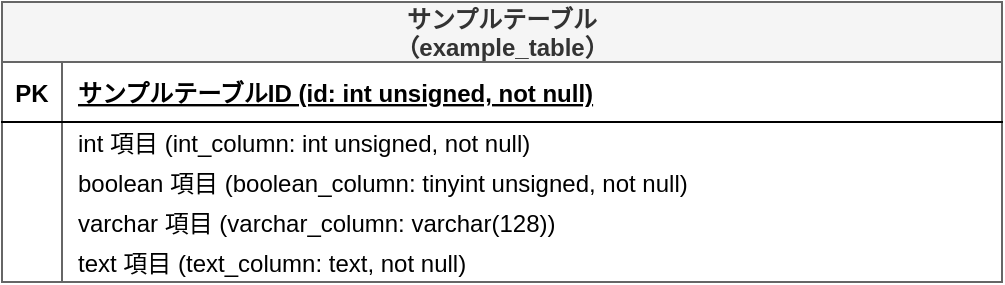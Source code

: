 <mxfile version="15.7.3" type="device"><diagram id="wRlpnG-unAmpRdTyjK6T" name="Page-1"><mxGraphModel dx="965" dy="609" grid="1" gridSize="10" guides="1" tooltips="1" connect="1" arrows="1" fold="1" page="1" pageScale="1" pageWidth="1654" pageHeight="2336" math="0" shadow="0"><root><mxCell id="0"/><mxCell id="1" parent="0"/><mxCell id="8oeIFG9K7cQEKkuaC04Q-52" value="サンプルテーブル&#10;（example_table）" style="shape=table;startSize=30;container=1;collapsible=1;childLayout=tableLayout;fixedRows=1;rowLines=0;fontStyle=1;align=center;resizeLast=1;fillColor=#f5f5f5;strokeColor=#666666;fontColor=#333333;" vertex="1" parent="1"><mxGeometry width="500" height="140" as="geometry"/></mxCell><mxCell id="8oeIFG9K7cQEKkuaC04Q-53" value="" style="shape=partialRectangle;collapsible=0;dropTarget=0;pointerEvents=0;fillColor=none;top=0;left=0;bottom=1;right=0;points=[[0,0.5],[1,0.5]];portConstraint=eastwest;" vertex="1" parent="8oeIFG9K7cQEKkuaC04Q-52"><mxGeometry y="30" width="500" height="30" as="geometry"/></mxCell><mxCell id="8oeIFG9K7cQEKkuaC04Q-54" value="PK" style="shape=partialRectangle;connectable=0;fillColor=none;top=0;left=0;bottom=0;right=0;fontStyle=1;overflow=hidden;" vertex="1" parent="8oeIFG9K7cQEKkuaC04Q-53"><mxGeometry width="30" height="30" as="geometry"><mxRectangle width="30" height="30" as="alternateBounds"/></mxGeometry></mxCell><mxCell id="8oeIFG9K7cQEKkuaC04Q-55" value="サンプルテーブルID (id: int unsigned, not null) " style="shape=partialRectangle;connectable=0;fillColor=none;top=0;left=0;bottom=0;right=0;align=left;spacingLeft=6;fontStyle=5;overflow=hidden;" vertex="1" parent="8oeIFG9K7cQEKkuaC04Q-53"><mxGeometry x="30" width="470" height="30" as="geometry"><mxRectangle width="470" height="30" as="alternateBounds"/></mxGeometry></mxCell><mxCell id="8oeIFG9K7cQEKkuaC04Q-56" value="" style="shape=partialRectangle;collapsible=0;dropTarget=0;pointerEvents=0;fillColor=none;top=0;left=0;bottom=0;right=0;points=[[0,0.5],[1,0.5]];portConstraint=eastwest;" vertex="1" parent="8oeIFG9K7cQEKkuaC04Q-52"><mxGeometry y="60" width="500" height="20" as="geometry"/></mxCell><mxCell id="8oeIFG9K7cQEKkuaC04Q-57" value="" style="shape=partialRectangle;connectable=0;fillColor=none;top=0;left=0;bottom=0;right=0;editable=1;overflow=hidden;" vertex="1" parent="8oeIFG9K7cQEKkuaC04Q-56"><mxGeometry width="30" height="20" as="geometry"><mxRectangle width="30" height="20" as="alternateBounds"/></mxGeometry></mxCell><mxCell id="8oeIFG9K7cQEKkuaC04Q-58" value="int 項目 (int_column: int unsigned, not null) " style="shape=partialRectangle;connectable=0;fillColor=none;top=0;left=0;bottom=0;right=0;align=left;spacingLeft=6;overflow=hidden;" vertex="1" parent="8oeIFG9K7cQEKkuaC04Q-56"><mxGeometry x="30" width="470" height="20" as="geometry"><mxRectangle width="470" height="20" as="alternateBounds"/></mxGeometry></mxCell><mxCell id="8oeIFG9K7cQEKkuaC04Q-59" value="" style="shape=partialRectangle;collapsible=0;dropTarget=0;pointerEvents=0;fillColor=none;top=0;left=0;bottom=0;right=0;points=[[0,0.5],[1,0.5]];portConstraint=eastwest;" vertex="1" parent="8oeIFG9K7cQEKkuaC04Q-52"><mxGeometry y="80" width="500" height="20" as="geometry"/></mxCell><mxCell id="8oeIFG9K7cQEKkuaC04Q-60" value="" style="shape=partialRectangle;connectable=0;fillColor=none;top=0;left=0;bottom=0;right=0;editable=1;overflow=hidden;" vertex="1" parent="8oeIFG9K7cQEKkuaC04Q-59"><mxGeometry width="30" height="20" as="geometry"><mxRectangle width="30" height="20" as="alternateBounds"/></mxGeometry></mxCell><mxCell id="8oeIFG9K7cQEKkuaC04Q-61" value="boolean 項目 (boolean_column: tinyint unsigned, not null) " style="shape=partialRectangle;connectable=0;fillColor=none;top=0;left=0;bottom=0;right=0;align=left;spacingLeft=6;overflow=hidden;" vertex="1" parent="8oeIFG9K7cQEKkuaC04Q-59"><mxGeometry x="30" width="470" height="20" as="geometry"><mxRectangle width="470" height="20" as="alternateBounds"/></mxGeometry></mxCell><mxCell id="8oeIFG9K7cQEKkuaC04Q-62" value="" style="shape=partialRectangle;collapsible=0;dropTarget=0;pointerEvents=0;fillColor=none;top=0;left=0;bottom=0;right=0;points=[[0,0.5],[1,0.5]];portConstraint=eastwest;" vertex="1" parent="8oeIFG9K7cQEKkuaC04Q-52"><mxGeometry y="100" width="500" height="20" as="geometry"/></mxCell><mxCell id="8oeIFG9K7cQEKkuaC04Q-63" value="" style="shape=partialRectangle;connectable=0;fillColor=none;top=0;left=0;bottom=0;right=0;editable=1;overflow=hidden;" vertex="1" parent="8oeIFG9K7cQEKkuaC04Q-62"><mxGeometry width="30" height="20" as="geometry"><mxRectangle width="30" height="20" as="alternateBounds"/></mxGeometry></mxCell><mxCell id="8oeIFG9K7cQEKkuaC04Q-64" value="varchar 項目 (varchar_column: varchar(128)) " style="shape=partialRectangle;connectable=0;fillColor=none;top=0;left=0;bottom=0;right=0;align=left;spacingLeft=6;overflow=hidden;" vertex="1" parent="8oeIFG9K7cQEKkuaC04Q-62"><mxGeometry x="30" width="470" height="20" as="geometry"><mxRectangle width="470" height="20" as="alternateBounds"/></mxGeometry></mxCell><mxCell id="8oeIFG9K7cQEKkuaC04Q-65" value="" style="shape=partialRectangle;collapsible=0;dropTarget=0;pointerEvents=0;fillColor=none;top=0;left=0;bottom=0;right=0;points=[[0,0.5],[1,0.5]];portConstraint=eastwest;" vertex="1" parent="8oeIFG9K7cQEKkuaC04Q-52"><mxGeometry y="120" width="500" height="20" as="geometry"/></mxCell><mxCell id="8oeIFG9K7cQEKkuaC04Q-66" value="" style="shape=partialRectangle;connectable=0;fillColor=none;top=0;left=0;bottom=0;right=0;editable=1;overflow=hidden;" vertex="1" parent="8oeIFG9K7cQEKkuaC04Q-65"><mxGeometry width="30" height="20" as="geometry"><mxRectangle width="30" height="20" as="alternateBounds"/></mxGeometry></mxCell><mxCell id="8oeIFG9K7cQEKkuaC04Q-67" value="text 項目 (text_column: text, not null) " style="shape=partialRectangle;connectable=0;fillColor=none;top=0;left=0;bottom=0;right=0;align=left;spacingLeft=6;overflow=hidden;" vertex="1" parent="8oeIFG9K7cQEKkuaC04Q-65"><mxGeometry x="30" width="470" height="20" as="geometry"><mxRectangle width="470" height="20" as="alternateBounds"/></mxGeometry></mxCell></root></mxGraphModel></diagram></mxfile>